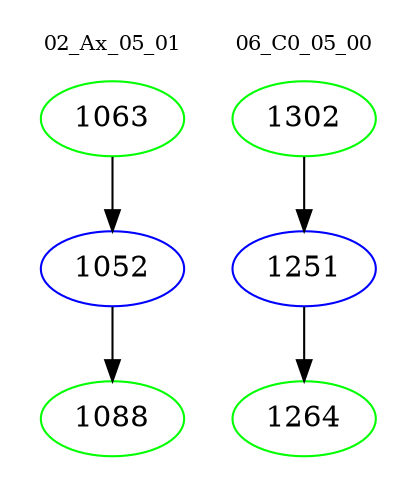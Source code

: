 digraph{
subgraph cluster_0 {
color = white
label = "02_Ax_05_01";
fontsize=10;
T0_1063 [label="1063", color="green"]
T0_1063 -> T0_1052 [color="black"]
T0_1052 [label="1052", color="blue"]
T0_1052 -> T0_1088 [color="black"]
T0_1088 [label="1088", color="green"]
}
subgraph cluster_1 {
color = white
label = "06_C0_05_00";
fontsize=10;
T1_1302 [label="1302", color="green"]
T1_1302 -> T1_1251 [color="black"]
T1_1251 [label="1251", color="blue"]
T1_1251 -> T1_1264 [color="black"]
T1_1264 [label="1264", color="green"]
}
}
